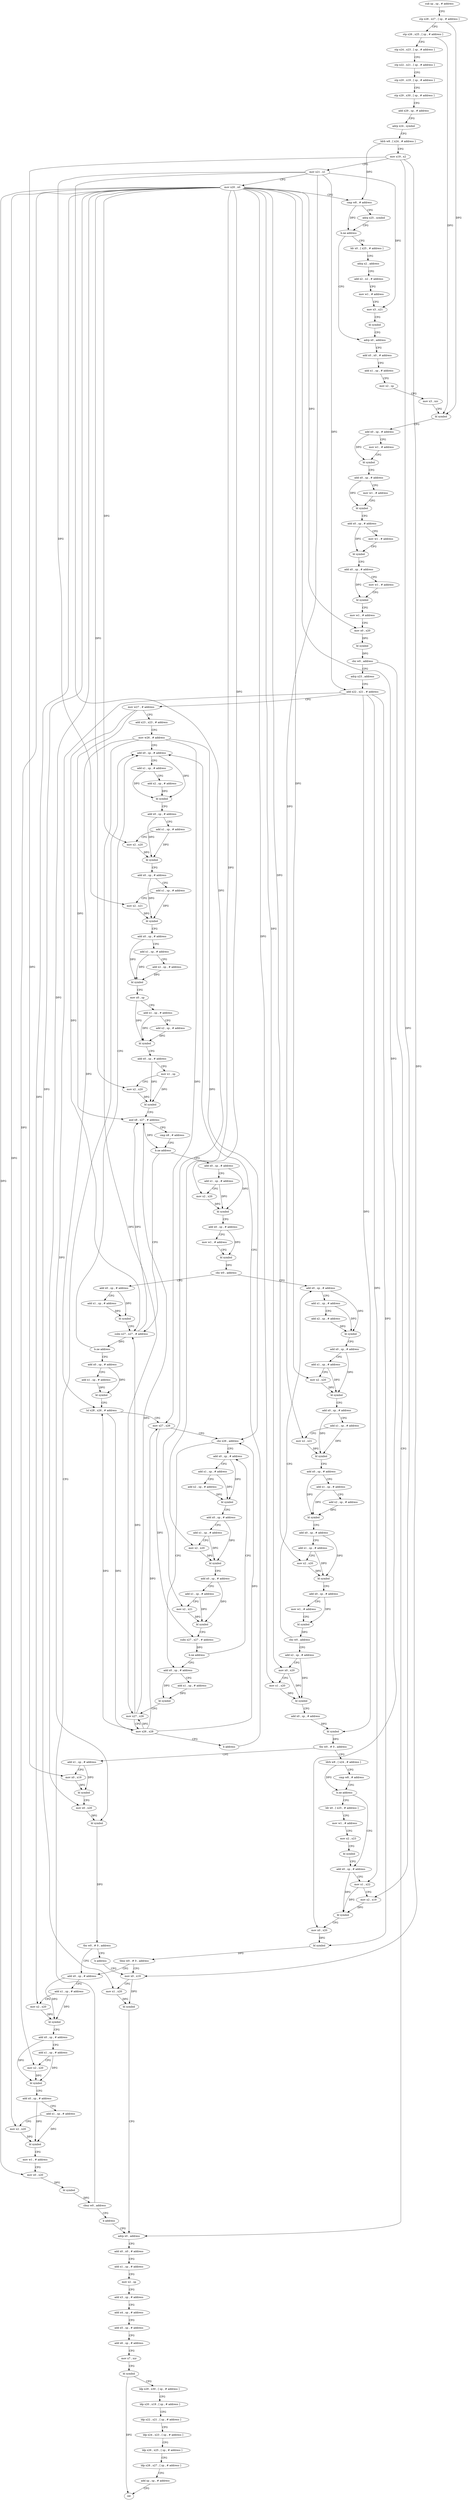 digraph "func" {
"4215484" [label = "sub sp , sp , # address" ]
"4215488" [label = "stp x28 , x27 , [ sp , # address ]" ]
"4215492" [label = "stp x26 , x25 , [ sp , # address ]" ]
"4215496" [label = "stp x24 , x23 , [ sp , # address ]" ]
"4215500" [label = "stp x22 , x21 , [ sp , # address ]" ]
"4215504" [label = "stp x20 , x19 , [ sp , # address ]" ]
"4215508" [label = "stp x29 , x30 , [ sp , # address ]" ]
"4215512" [label = "add x29 , sp , # address" ]
"4215516" [label = "adrp x24 , symbol" ]
"4215520" [label = "ldrb w8 , [ x24 , # address ]" ]
"4215524" [label = "mov x19 , x2" ]
"4215528" [label = "mov x21 , x1" ]
"4215532" [label = "mov x20 , x0" ]
"4215536" [label = "cmp w8 , # address" ]
"4215540" [label = "adrp x25 , symbol" ]
"4215544" [label = "b.ne address" ]
"4215572" [label = "adrp x0 , address" ]
"4215548" [label = "ldr x0 , [ x25 , # address ]" ]
"4215576" [label = "add x0 , x0 , # address" ]
"4215580" [label = "add x1 , sp , # address" ]
"4215584" [label = "mov x2 , sp" ]
"4215588" [label = "mov x3 , xzr" ]
"4215592" [label = "bl symbol" ]
"4215596" [label = "add x0 , sp , # address" ]
"4215600" [label = "mov w1 , # address" ]
"4215604" [label = "bl symbol" ]
"4215608" [label = "add x0 , sp , # address" ]
"4215612" [label = "mov w1 , # address" ]
"4215616" [label = "bl symbol" ]
"4215620" [label = "add x0 , sp , # address" ]
"4215624" [label = "mov w1 , # address" ]
"4215628" [label = "bl symbol" ]
"4215632" [label = "add x0 , sp , # address" ]
"4215636" [label = "mov w1 , # address" ]
"4215640" [label = "bl symbol" ]
"4215644" [label = "mov w1 , # address" ]
"4215648" [label = "mov x0 , x20" ]
"4215652" [label = "bl symbol" ]
"4215656" [label = "cbz w0 , address" ]
"4216232" [label = "adrp x0 , address" ]
"4215660" [label = "adrp x23 , address" ]
"4215552" [label = "adrp x2 , address" ]
"4215556" [label = "add x2 , x2 , # address" ]
"4215560" [label = "mov w1 , # address" ]
"4215564" [label = "mov x3 , x21" ]
"4215568" [label = "bl symbol" ]
"4216236" [label = "add x0 , x0 , # address" ]
"4216240" [label = "add x1 , sp , # address" ]
"4216244" [label = "mov x2 , sp" ]
"4216248" [label = "add x3 , sp , # address" ]
"4216252" [label = "add x4 , sp , # address" ]
"4216256" [label = "add x5 , sp , # address" ]
"4216260" [label = "add x6 , sp , # address" ]
"4216264" [label = "mov x7 , xzr" ]
"4216268" [label = "bl symbol" ]
"4216272" [label = "ldp x29 , x30 , [ sp , # address ]" ]
"4216276" [label = "ldp x20 , x19 , [ sp , # address ]" ]
"4216280" [label = "ldp x22 , x21 , [ sp , # address ]" ]
"4216284" [label = "ldp x24 , x23 , [ sp , # address ]" ]
"4216288" [label = "ldp x26 , x25 , [ sp , # address ]" ]
"4216292" [label = "ldp x28 , x27 , [ sp , # address ]" ]
"4216296" [label = "add sp , sp , # address" ]
"4216300" [label = "ret" ]
"4215664" [label = "add x22 , x21 , # address" ]
"4215668" [label = "mov w27 , # address" ]
"4215672" [label = "add x23 , x23 , # address" ]
"4215676" [label = "mov w26 , # address" ]
"4215680" [label = "add x0 , sp , # address" ]
"4216108" [label = "subs x27 , x27 , # address" ]
"4216112" [label = "b.ne address" ]
"4216116" [label = "add x0 , sp , # address" ]
"4215788" [label = "add x0 , sp , # address" ]
"4215792" [label = "add x1 , sp , # address" ]
"4215796" [label = "mov x2 , x20" ]
"4215800" [label = "bl symbol" ]
"4215804" [label = "add x0 , sp , # address" ]
"4215808" [label = "mov w1 , # address" ]
"4215812" [label = "bl symbol" ]
"4215816" [label = "cbz w0 , address" ]
"4216096" [label = "add x0 , sp , # address" ]
"4215820" [label = "add x0 , sp , # address" ]
"4215684" [label = "add x1 , sp , # address" ]
"4215688" [label = "add x2 , sp , # address" ]
"4215692" [label = "bl symbol" ]
"4215696" [label = "add x0 , sp , # address" ]
"4215700" [label = "add x1 , sp , # address" ]
"4215704" [label = "mov x2 , x20" ]
"4215708" [label = "bl symbol" ]
"4215712" [label = "add x0 , sp , # address" ]
"4215716" [label = "add x1 , sp , # address" ]
"4215720" [label = "mov x2 , x21" ]
"4215724" [label = "bl symbol" ]
"4215728" [label = "add x0 , sp , # address" ]
"4215732" [label = "add x1 , sp , # address" ]
"4215736" [label = "add x2 , sp , # address" ]
"4215740" [label = "bl symbol" ]
"4215744" [label = "mov x0 , sp" ]
"4215748" [label = "add x1 , sp , # address" ]
"4215752" [label = "add x2 , sp , # address" ]
"4215756" [label = "bl symbol" ]
"4215760" [label = "add x0 , sp , # address" ]
"4215764" [label = "mov x1 , sp" ]
"4215768" [label = "mov x2 , x20" ]
"4215772" [label = "bl symbol" ]
"4215776" [label = "and x8 , x27 , # address" ]
"4215780" [label = "cmp x8 , # address" ]
"4215784" [label = "b.ne address" ]
"4216120" [label = "add x1 , sp , # address" ]
"4216124" [label = "bl symbol" ]
"4216128" [label = "lsl x28 , x26 , # address" ]
"4216132" [label = "mov x27 , x26" ]
"4216136" [label = "cbz x26 , address" ]
"4216196" [label = "add x0 , sp , # address" ]
"4216140" [label = "add x0 , sp , # address" ]
"4216100" [label = "add x1 , sp , # address" ]
"4216104" [label = "bl symbol" ]
"4215824" [label = "add x1 , sp , # address" ]
"4215828" [label = "add x2 , sp , # address" ]
"4215832" [label = "bl symbol" ]
"4215836" [label = "add x0 , sp , # address" ]
"4215840" [label = "add x1 , sp , # address" ]
"4215844" [label = "mov x2 , x20" ]
"4215848" [label = "bl symbol" ]
"4215852" [label = "add x0 , sp , # address" ]
"4215856" [label = "add x1 , sp , # address" ]
"4215860" [label = "mov x2 , x21" ]
"4215864" [label = "bl symbol" ]
"4215868" [label = "add x0 , sp , # address" ]
"4215872" [label = "add x1 , sp , # address" ]
"4215876" [label = "add x2 , sp , # address" ]
"4215880" [label = "bl symbol" ]
"4215884" [label = "add x0 , sp , # address" ]
"4215888" [label = "add x1 , sp , # address" ]
"4215892" [label = "mov x2 , x20" ]
"4215896" [label = "bl symbol" ]
"4215900" [label = "add x0 , sp , # address" ]
"4215904" [label = "mov w1 , # address" ]
"4215908" [label = "bl symbol" ]
"4215912" [label = "cbz w0 , address" ]
"4215916" [label = "add x2 , sp , # address" ]
"4216200" [label = "add x1 , sp , # address" ]
"4216204" [label = "bl symbol" ]
"4216208" [label = "mov x27 , x26" ]
"4216212" [label = "mov x26 , x28" ]
"4216216" [label = "b address" ]
"4216144" [label = "add x1 , sp , # address" ]
"4216148" [label = "add x2 , sp , # address" ]
"4216152" [label = "bl symbol" ]
"4216156" [label = "add x0 , sp , # address" ]
"4216160" [label = "add x1 , sp , # address" ]
"4216164" [label = "mov x2 , x20" ]
"4216168" [label = "bl symbol" ]
"4216172" [label = "add x0 , sp , # address" ]
"4216176" [label = "add x1 , sp , # address" ]
"4216180" [label = "mov x2 , x21" ]
"4216184" [label = "bl symbol" ]
"4216188" [label = "subs x27 , x27 , # address" ]
"4216192" [label = "b.ne address" ]
"4215920" [label = "mov x0 , x20" ]
"4215924" [label = "mov x1 , x20" ]
"4215928" [label = "bl symbol" ]
"4215932" [label = "add x0 , sp , # address" ]
"4215936" [label = "bl symbol" ]
"4215940" [label = "tbz w0 , # 0 , address" ]
"4215972" [label = "ldrb w8 , [ x24 , # address ]" ]
"4215944" [label = "add x1 , sp , # address" ]
"4215976" [label = "cmp w8 , # address" ]
"4215980" [label = "b.ne address" ]
"4216000" [label = "add x0 , sp , # address" ]
"4215984" [label = "ldr x0 , [ x25 , # address ]" ]
"4215948" [label = "mov x0 , x19" ]
"4215952" [label = "bl symbol" ]
"4215956" [label = "mov x0 , x20" ]
"4215960" [label = "bl symbol" ]
"4215964" [label = "tbz w0 , # 0 , address" ]
"4216028" [label = "add x0 , sp , # address" ]
"4215968" [label = "b address" ]
"4216004" [label = "mov x1 , x22" ]
"4216008" [label = "mov x2 , x19" ]
"4216012" [label = "bl symbol" ]
"4216016" [label = "mov x0 , x20" ]
"4216020" [label = "bl symbol" ]
"4216024" [label = "tbnz w0 , # 0 , address" ]
"4216220" [label = "mov x0 , x19" ]
"4215988" [label = "mov w1 , # address" ]
"4215992" [label = "mov x2 , x23" ]
"4215996" [label = "bl symbol" ]
"4216032" [label = "add x1 , sp , # address" ]
"4216036" [label = "mov x2 , x20" ]
"4216040" [label = "bl symbol" ]
"4216044" [label = "add x0 , sp , # address" ]
"4216048" [label = "add x1 , sp , # address" ]
"4216052" [label = "mov x2 , x20" ]
"4216056" [label = "bl symbol" ]
"4216060" [label = "add x0 , sp , # address" ]
"4216064" [label = "add x1 , sp , # address" ]
"4216068" [label = "mov x2 , x20" ]
"4216072" [label = "bl symbol" ]
"4216076" [label = "mov w1 , # address" ]
"4216080" [label = "mov x0 , x20" ]
"4216084" [label = "bl symbol" ]
"4216088" [label = "cbnz w0 , address" ]
"4216092" [label = "b address" ]
"4216224" [label = "mov x1 , x20" ]
"4216228" [label = "bl symbol" ]
"4215484" -> "4215488" [ label = "CFG" ]
"4215488" -> "4215492" [ label = "CFG" ]
"4215488" -> "4215592" [ label = "DFG" ]
"4215492" -> "4215496" [ label = "CFG" ]
"4215492" -> "4215592" [ label = "DFG" ]
"4215496" -> "4215500" [ label = "CFG" ]
"4215500" -> "4215504" [ label = "CFG" ]
"4215504" -> "4215508" [ label = "CFG" ]
"4215508" -> "4215512" [ label = "CFG" ]
"4215512" -> "4215516" [ label = "CFG" ]
"4215516" -> "4215520" [ label = "CFG" ]
"4215520" -> "4215524" [ label = "CFG" ]
"4215520" -> "4215536" [ label = "DFG" ]
"4215524" -> "4215528" [ label = "CFG" ]
"4215524" -> "4215948" [ label = "DFG" ]
"4215524" -> "4216008" [ label = "DFG" ]
"4215524" -> "4216220" [ label = "DFG" ]
"4215528" -> "4215532" [ label = "CFG" ]
"4215528" -> "4215564" [ label = "DFG" ]
"4215528" -> "4215664" [ label = "DFG" ]
"4215528" -> "4215720" [ label = "DFG" ]
"4215528" -> "4215860" [ label = "DFG" ]
"4215528" -> "4216180" [ label = "DFG" ]
"4215532" -> "4215536" [ label = "CFG" ]
"4215532" -> "4215648" [ label = "DFG" ]
"4215532" -> "4215704" [ label = "DFG" ]
"4215532" -> "4215768" [ label = "DFG" ]
"4215532" -> "4215796" [ label = "DFG" ]
"4215532" -> "4215844" [ label = "DFG" ]
"4215532" -> "4215892" [ label = "DFG" ]
"4215532" -> "4216164" [ label = "DFG" ]
"4215532" -> "4215920" [ label = "DFG" ]
"4215532" -> "4215924" [ label = "DFG" ]
"4215532" -> "4215956" [ label = "DFG" ]
"4215532" -> "4216016" [ label = "DFG" ]
"4215532" -> "4216036" [ label = "DFG" ]
"4215532" -> "4216052" [ label = "DFG" ]
"4215532" -> "4216068" [ label = "DFG" ]
"4215532" -> "4216080" [ label = "DFG" ]
"4215532" -> "4216224" [ label = "DFG" ]
"4215536" -> "4215540" [ label = "CFG" ]
"4215536" -> "4215544" [ label = "DFG" ]
"4215540" -> "4215544" [ label = "CFG" ]
"4215544" -> "4215572" [ label = "CFG" ]
"4215544" -> "4215548" [ label = "CFG" ]
"4215572" -> "4215576" [ label = "CFG" ]
"4215548" -> "4215552" [ label = "CFG" ]
"4215576" -> "4215580" [ label = "CFG" ]
"4215580" -> "4215584" [ label = "CFG" ]
"4215584" -> "4215588" [ label = "CFG" ]
"4215588" -> "4215592" [ label = "CFG" ]
"4215592" -> "4215596" [ label = "CFG" ]
"4215596" -> "4215600" [ label = "CFG" ]
"4215596" -> "4215604" [ label = "DFG" ]
"4215600" -> "4215604" [ label = "CFG" ]
"4215604" -> "4215608" [ label = "CFG" ]
"4215608" -> "4215612" [ label = "CFG" ]
"4215608" -> "4215616" [ label = "DFG" ]
"4215612" -> "4215616" [ label = "CFG" ]
"4215616" -> "4215620" [ label = "CFG" ]
"4215620" -> "4215624" [ label = "CFG" ]
"4215620" -> "4215628" [ label = "DFG" ]
"4215624" -> "4215628" [ label = "CFG" ]
"4215628" -> "4215632" [ label = "CFG" ]
"4215632" -> "4215636" [ label = "CFG" ]
"4215632" -> "4215640" [ label = "DFG" ]
"4215636" -> "4215640" [ label = "CFG" ]
"4215640" -> "4215644" [ label = "CFG" ]
"4215644" -> "4215648" [ label = "CFG" ]
"4215648" -> "4215652" [ label = "DFG" ]
"4215652" -> "4215656" [ label = "DFG" ]
"4215656" -> "4216232" [ label = "CFG" ]
"4215656" -> "4215660" [ label = "CFG" ]
"4216232" -> "4216236" [ label = "CFG" ]
"4215660" -> "4215664" [ label = "CFG" ]
"4215552" -> "4215556" [ label = "CFG" ]
"4215556" -> "4215560" [ label = "CFG" ]
"4215560" -> "4215564" [ label = "CFG" ]
"4215564" -> "4215568" [ label = "CFG" ]
"4215568" -> "4215572" [ label = "CFG" ]
"4216236" -> "4216240" [ label = "CFG" ]
"4216240" -> "4216244" [ label = "CFG" ]
"4216244" -> "4216248" [ label = "CFG" ]
"4216248" -> "4216252" [ label = "CFG" ]
"4216252" -> "4216256" [ label = "CFG" ]
"4216256" -> "4216260" [ label = "CFG" ]
"4216260" -> "4216264" [ label = "CFG" ]
"4216264" -> "4216268" [ label = "CFG" ]
"4216268" -> "4216272" [ label = "CFG" ]
"4216268" -> "4216300" [ label = "DFG" ]
"4216272" -> "4216276" [ label = "CFG" ]
"4216276" -> "4216280" [ label = "CFG" ]
"4216280" -> "4216284" [ label = "CFG" ]
"4216284" -> "4216288" [ label = "CFG" ]
"4216288" -> "4216292" [ label = "CFG" ]
"4216292" -> "4216296" [ label = "CFG" ]
"4216296" -> "4216300" [ label = "CFG" ]
"4215664" -> "4215668" [ label = "CFG" ]
"4215664" -> "4215936" [ label = "DFG" ]
"4215664" -> "4215960" [ label = "DFG" ]
"4215664" -> "4216004" [ label = "DFG" ]
"4215664" -> "4216020" [ label = "DFG" ]
"4215668" -> "4215672" [ label = "CFG" ]
"4215668" -> "4215776" [ label = "DFG" ]
"4215668" -> "4216108" [ label = "DFG" ]
"4215672" -> "4215676" [ label = "CFG" ]
"4215676" -> "4215680" [ label = "CFG" ]
"4215676" -> "4216128" [ label = "DFG" ]
"4215676" -> "4216132" [ label = "DFG" ]
"4215676" -> "4216136" [ label = "DFG" ]
"4215676" -> "4216208" [ label = "DFG" ]
"4215680" -> "4215684" [ label = "CFG" ]
"4215680" -> "4215692" [ label = "DFG" ]
"4216108" -> "4216112" [ label = "DFG" ]
"4216108" -> "4215776" [ label = "DFG" ]
"4216112" -> "4215680" [ label = "CFG" ]
"4216112" -> "4216116" [ label = "CFG" ]
"4216116" -> "4216120" [ label = "CFG" ]
"4216116" -> "4216124" [ label = "DFG" ]
"4215788" -> "4215792" [ label = "CFG" ]
"4215788" -> "4215800" [ label = "DFG" ]
"4215792" -> "4215796" [ label = "CFG" ]
"4215792" -> "4215800" [ label = "DFG" ]
"4215796" -> "4215800" [ label = "DFG" ]
"4215800" -> "4215804" [ label = "CFG" ]
"4215804" -> "4215808" [ label = "CFG" ]
"4215804" -> "4215812" [ label = "DFG" ]
"4215808" -> "4215812" [ label = "CFG" ]
"4215812" -> "4215816" [ label = "DFG" ]
"4215816" -> "4216096" [ label = "CFG" ]
"4215816" -> "4215820" [ label = "CFG" ]
"4216096" -> "4216100" [ label = "CFG" ]
"4216096" -> "4216104" [ label = "DFG" ]
"4215820" -> "4215824" [ label = "CFG" ]
"4215820" -> "4215832" [ label = "DFG" ]
"4215684" -> "4215688" [ label = "CFG" ]
"4215684" -> "4215692" [ label = "DFG" ]
"4215688" -> "4215692" [ label = "DFG" ]
"4215692" -> "4215696" [ label = "CFG" ]
"4215696" -> "4215700" [ label = "CFG" ]
"4215696" -> "4215708" [ label = "DFG" ]
"4215700" -> "4215704" [ label = "CFG" ]
"4215700" -> "4215708" [ label = "DFG" ]
"4215704" -> "4215708" [ label = "DFG" ]
"4215708" -> "4215712" [ label = "CFG" ]
"4215712" -> "4215716" [ label = "CFG" ]
"4215712" -> "4215724" [ label = "DFG" ]
"4215716" -> "4215720" [ label = "CFG" ]
"4215716" -> "4215724" [ label = "DFG" ]
"4215720" -> "4215724" [ label = "DFG" ]
"4215724" -> "4215728" [ label = "CFG" ]
"4215728" -> "4215732" [ label = "CFG" ]
"4215728" -> "4215740" [ label = "DFG" ]
"4215732" -> "4215736" [ label = "CFG" ]
"4215732" -> "4215740" [ label = "DFG" ]
"4215736" -> "4215740" [ label = "DFG" ]
"4215740" -> "4215744" [ label = "CFG" ]
"4215744" -> "4215748" [ label = "CFG" ]
"4215744" -> "4215756" [ label = "DFG" ]
"4215748" -> "4215752" [ label = "CFG" ]
"4215748" -> "4215756" [ label = "DFG" ]
"4215752" -> "4215756" [ label = "DFG" ]
"4215756" -> "4215760" [ label = "CFG" ]
"4215760" -> "4215764" [ label = "CFG" ]
"4215760" -> "4215772" [ label = "DFG" ]
"4215764" -> "4215768" [ label = "CFG" ]
"4215764" -> "4215772" [ label = "DFG" ]
"4215768" -> "4215772" [ label = "DFG" ]
"4215772" -> "4215776" [ label = "CFG" ]
"4215776" -> "4215780" [ label = "CFG" ]
"4215776" -> "4215784" [ label = "DFG" ]
"4215780" -> "4215784" [ label = "CFG" ]
"4215784" -> "4216108" [ label = "CFG" ]
"4215784" -> "4215788" [ label = "CFG" ]
"4216120" -> "4216124" [ label = "DFG" ]
"4216124" -> "4216128" [ label = "CFG" ]
"4216128" -> "4216132" [ label = "CFG" ]
"4216128" -> "4216212" [ label = "DFG" ]
"4216132" -> "4216136" [ label = "CFG" ]
"4216132" -> "4216188" [ label = "DFG" ]
"4216136" -> "4216196" [ label = "CFG" ]
"4216136" -> "4216140" [ label = "CFG" ]
"4216196" -> "4216200" [ label = "CFG" ]
"4216196" -> "4216204" [ label = "DFG" ]
"4216140" -> "4216144" [ label = "CFG" ]
"4216140" -> "4216152" [ label = "DFG" ]
"4216100" -> "4216104" [ label = "DFG" ]
"4216104" -> "4216108" [ label = "CFG" ]
"4215824" -> "4215828" [ label = "CFG" ]
"4215824" -> "4215832" [ label = "DFG" ]
"4215828" -> "4215832" [ label = "DFG" ]
"4215832" -> "4215836" [ label = "CFG" ]
"4215836" -> "4215840" [ label = "CFG" ]
"4215836" -> "4215848" [ label = "DFG" ]
"4215840" -> "4215844" [ label = "CFG" ]
"4215840" -> "4215848" [ label = "DFG" ]
"4215844" -> "4215848" [ label = "DFG" ]
"4215848" -> "4215852" [ label = "CFG" ]
"4215852" -> "4215856" [ label = "CFG" ]
"4215852" -> "4215864" [ label = "DFG" ]
"4215856" -> "4215860" [ label = "CFG" ]
"4215856" -> "4215864" [ label = "DFG" ]
"4215860" -> "4215864" [ label = "DFG" ]
"4215864" -> "4215868" [ label = "CFG" ]
"4215868" -> "4215872" [ label = "CFG" ]
"4215868" -> "4215880" [ label = "DFG" ]
"4215872" -> "4215876" [ label = "CFG" ]
"4215872" -> "4215880" [ label = "DFG" ]
"4215876" -> "4215880" [ label = "DFG" ]
"4215880" -> "4215884" [ label = "CFG" ]
"4215884" -> "4215888" [ label = "CFG" ]
"4215884" -> "4215896" [ label = "DFG" ]
"4215888" -> "4215892" [ label = "CFG" ]
"4215888" -> "4215896" [ label = "DFG" ]
"4215892" -> "4215896" [ label = "DFG" ]
"4215896" -> "4215900" [ label = "CFG" ]
"4215900" -> "4215904" [ label = "CFG" ]
"4215900" -> "4215908" [ label = "DFG" ]
"4215904" -> "4215908" [ label = "CFG" ]
"4215908" -> "4215912" [ label = "DFG" ]
"4215912" -> "4215820" [ label = "CFG" ]
"4215912" -> "4215916" [ label = "CFG" ]
"4215916" -> "4215920" [ label = "CFG" ]
"4215916" -> "4215928" [ label = "DFG" ]
"4216200" -> "4216204" [ label = "DFG" ]
"4216204" -> "4216208" [ label = "CFG" ]
"4216208" -> "4216212" [ label = "CFG" ]
"4216208" -> "4215776" [ label = "DFG" ]
"4216208" -> "4216108" [ label = "DFG" ]
"4216212" -> "4216216" [ label = "CFG" ]
"4216212" -> "4216128" [ label = "DFG" ]
"4216212" -> "4216132" [ label = "DFG" ]
"4216212" -> "4216136" [ label = "DFG" ]
"4216212" -> "4216208" [ label = "DFG" ]
"4216216" -> "4215680" [ label = "CFG" ]
"4216144" -> "4216148" [ label = "CFG" ]
"4216144" -> "4216152" [ label = "DFG" ]
"4216148" -> "4216152" [ label = "DFG" ]
"4216152" -> "4216156" [ label = "CFG" ]
"4216156" -> "4216160" [ label = "CFG" ]
"4216156" -> "4216168" [ label = "DFG" ]
"4216160" -> "4216164" [ label = "CFG" ]
"4216160" -> "4216168" [ label = "DFG" ]
"4216164" -> "4216168" [ label = "DFG" ]
"4216168" -> "4216172" [ label = "CFG" ]
"4216172" -> "4216176" [ label = "CFG" ]
"4216172" -> "4216184" [ label = "DFG" ]
"4216176" -> "4216180" [ label = "CFG" ]
"4216176" -> "4216184" [ label = "DFG" ]
"4216180" -> "4216184" [ label = "DFG" ]
"4216184" -> "4216188" [ label = "CFG" ]
"4216188" -> "4216192" [ label = "DFG" ]
"4216192" -> "4216140" [ label = "CFG" ]
"4216192" -> "4216196" [ label = "CFG" ]
"4215920" -> "4215924" [ label = "CFG" ]
"4215920" -> "4215928" [ label = "DFG" ]
"4215924" -> "4215928" [ label = "DFG" ]
"4215928" -> "4215932" [ label = "CFG" ]
"4215932" -> "4215936" [ label = "DFG" ]
"4215936" -> "4215940" [ label = "DFG" ]
"4215940" -> "4215972" [ label = "CFG" ]
"4215940" -> "4215944" [ label = "CFG" ]
"4215972" -> "4215976" [ label = "CFG" ]
"4215972" -> "4215980" [ label = "DFG" ]
"4215944" -> "4215948" [ label = "CFG" ]
"4215944" -> "4215952" [ label = "DFG" ]
"4215976" -> "4215980" [ label = "CFG" ]
"4215980" -> "4216000" [ label = "CFG" ]
"4215980" -> "4215984" [ label = "CFG" ]
"4216000" -> "4216004" [ label = "CFG" ]
"4216000" -> "4216012" [ label = "DFG" ]
"4215984" -> "4215988" [ label = "CFG" ]
"4215948" -> "4215952" [ label = "DFG" ]
"4215952" -> "4215956" [ label = "CFG" ]
"4215956" -> "4215960" [ label = "DFG" ]
"4215960" -> "4215964" [ label = "DFG" ]
"4215964" -> "4216028" [ label = "CFG" ]
"4215964" -> "4215968" [ label = "CFG" ]
"4216028" -> "4216032" [ label = "CFG" ]
"4216028" -> "4216040" [ label = "DFG" ]
"4215968" -> "4216220" [ label = "CFG" ]
"4216004" -> "4216008" [ label = "CFG" ]
"4216004" -> "4216012" [ label = "DFG" ]
"4216008" -> "4216012" [ label = "DFG" ]
"4216012" -> "4216016" [ label = "CFG" ]
"4216016" -> "4216020" [ label = "DFG" ]
"4216020" -> "4216024" [ label = "DFG" ]
"4216024" -> "4216220" [ label = "CFG" ]
"4216024" -> "4216028" [ label = "CFG" ]
"4216220" -> "4216224" [ label = "CFG" ]
"4216220" -> "4216228" [ label = "DFG" ]
"4215988" -> "4215992" [ label = "CFG" ]
"4215992" -> "4215996" [ label = "CFG" ]
"4215996" -> "4216000" [ label = "CFG" ]
"4216032" -> "4216036" [ label = "CFG" ]
"4216032" -> "4216040" [ label = "DFG" ]
"4216036" -> "4216040" [ label = "DFG" ]
"4216040" -> "4216044" [ label = "CFG" ]
"4216044" -> "4216048" [ label = "CFG" ]
"4216044" -> "4216056" [ label = "DFG" ]
"4216048" -> "4216052" [ label = "CFG" ]
"4216048" -> "4216056" [ label = "DFG" ]
"4216052" -> "4216056" [ label = "DFG" ]
"4216056" -> "4216060" [ label = "CFG" ]
"4216060" -> "4216064" [ label = "CFG" ]
"4216060" -> "4216072" [ label = "DFG" ]
"4216064" -> "4216068" [ label = "CFG" ]
"4216064" -> "4216072" [ label = "DFG" ]
"4216068" -> "4216072" [ label = "DFG" ]
"4216072" -> "4216076" [ label = "CFG" ]
"4216076" -> "4216080" [ label = "CFG" ]
"4216080" -> "4216084" [ label = "DFG" ]
"4216084" -> "4216088" [ label = "DFG" ]
"4216088" -> "4215680" [ label = "CFG" ]
"4216088" -> "4216092" [ label = "CFG" ]
"4216092" -> "4216232" [ label = "CFG" ]
"4216224" -> "4216228" [ label = "DFG" ]
"4216228" -> "4216232" [ label = "CFG" ]
}
